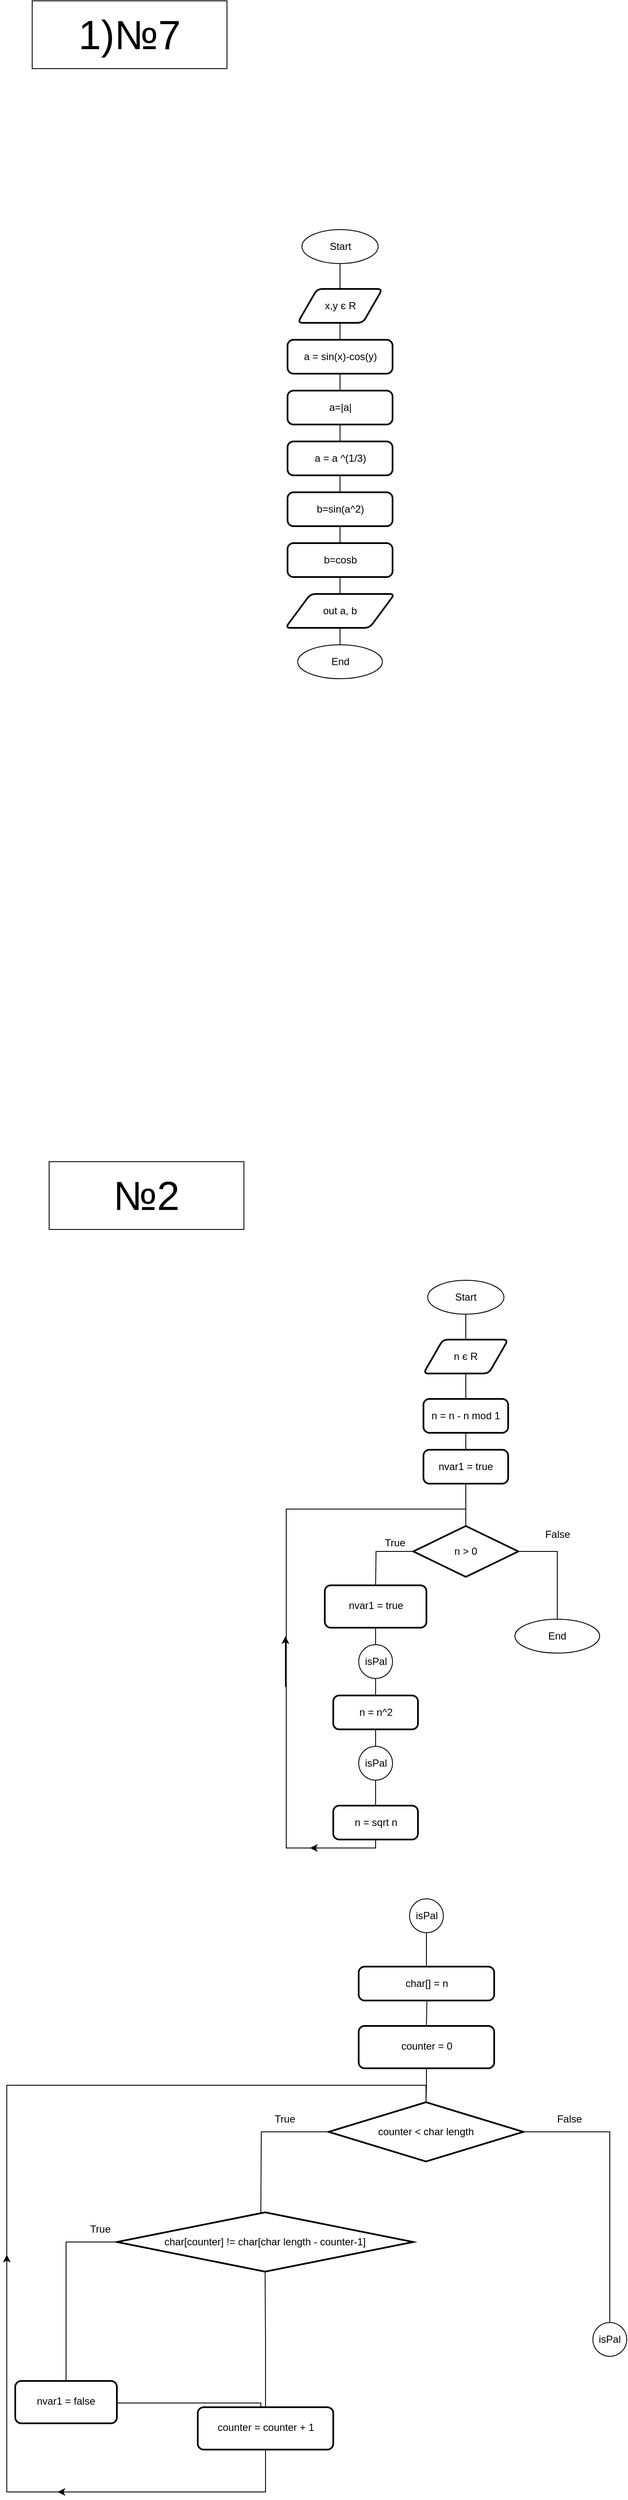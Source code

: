 <mxfile version="15.4.1" type="google"><diagram id="qfLCyd9C8MOaDK87DgNm" name="Page-1"><mxGraphModel dx="1221" dy="1850" grid="1" gridSize="10" guides="1" tooltips="1" connect="1" arrows="1" fold="1" page="1" pageScale="1" pageWidth="827" pageHeight="1169" math="0" shadow="0"><root><mxCell id="0"/><mxCell id="1" parent="0"/><mxCell id="Z7me75dNKIMZ3DT1MqNc-3" style="edgeStyle=orthogonalEdgeStyle;rounded=0;orthogonalLoop=1;jettySize=auto;html=1;endArrow=none;endFill=0;" edge="1" parent="1" source="Z7me75dNKIMZ3DT1MqNc-1" target="Z7me75dNKIMZ3DT1MqNc-2"><mxGeometry relative="1" as="geometry"/></mxCell><mxCell id="Z7me75dNKIMZ3DT1MqNc-1" value="Start" style="ellipse;whiteSpace=wrap;html=1;" vertex="1" parent="1"><mxGeometry x="368.5" y="-810" width="90" height="40" as="geometry"/></mxCell><mxCell id="Z7me75dNKIMZ3DT1MqNc-2" value="x,y є R" style="shape=parallelogram;html=1;strokeWidth=2;perimeter=parallelogramPerimeter;whiteSpace=wrap;rounded=1;arcSize=12;size=0.23;" vertex="1" parent="1"><mxGeometry x="363.5" y="-740" width="100" height="40" as="geometry"/></mxCell><mxCell id="Z7me75dNKIMZ3DT1MqNc-8" style="edgeStyle=orthogonalEdgeStyle;rounded=0;orthogonalLoop=1;jettySize=auto;html=1;entryX=0.5;entryY=1;entryDx=0;entryDy=0;endArrow=none;endFill=0;" edge="1" parent="1" source="Z7me75dNKIMZ3DT1MqNc-4" target="Z7me75dNKIMZ3DT1MqNc-2"><mxGeometry relative="1" as="geometry"/></mxCell><mxCell id="Z7me75dNKIMZ3DT1MqNc-4" value="a = sin(x)-cos(y)" style="rounded=1;whiteSpace=wrap;html=1;absoluteArcSize=1;arcSize=14;strokeWidth=2;" vertex="1" parent="1"><mxGeometry x="351.5" y="-680" width="124" height="40" as="geometry"/></mxCell><mxCell id="Z7me75dNKIMZ3DT1MqNc-9" style="edgeStyle=orthogonalEdgeStyle;rounded=0;orthogonalLoop=1;jettySize=auto;html=1;entryX=0.5;entryY=1;entryDx=0;entryDy=0;endArrow=none;endFill=0;" edge="1" parent="1" source="Z7me75dNKIMZ3DT1MqNc-6" target="Z7me75dNKIMZ3DT1MqNc-4"><mxGeometry relative="1" as="geometry"/></mxCell><mxCell id="Z7me75dNKIMZ3DT1MqNc-6" value="a=|a|" style="rounded=1;whiteSpace=wrap;html=1;absoluteArcSize=1;arcSize=14;strokeWidth=2;" vertex="1" parent="1"><mxGeometry x="351.5" y="-620" width="124" height="40" as="geometry"/></mxCell><mxCell id="Z7me75dNKIMZ3DT1MqNc-10" style="edgeStyle=orthogonalEdgeStyle;rounded=0;orthogonalLoop=1;jettySize=auto;html=1;entryX=0.5;entryY=1;entryDx=0;entryDy=0;endArrow=none;endFill=0;" edge="1" parent="1" source="Z7me75dNKIMZ3DT1MqNc-7" target="Z7me75dNKIMZ3DT1MqNc-6"><mxGeometry relative="1" as="geometry"/></mxCell><mxCell id="Z7me75dNKIMZ3DT1MqNc-7" value="a = a ^(1/3)" style="rounded=1;whiteSpace=wrap;html=1;absoluteArcSize=1;arcSize=14;strokeWidth=2;" vertex="1" parent="1"><mxGeometry x="351.5" y="-560" width="124" height="40" as="geometry"/></mxCell><mxCell id="Z7me75dNKIMZ3DT1MqNc-13" style="edgeStyle=orthogonalEdgeStyle;rounded=0;orthogonalLoop=1;jettySize=auto;html=1;entryX=0.5;entryY=1;entryDx=0;entryDy=0;endArrow=none;endFill=0;" edge="1" parent="1" source="Z7me75dNKIMZ3DT1MqNc-12" target="Z7me75dNKIMZ3DT1MqNc-7"><mxGeometry relative="1" as="geometry"/></mxCell><mxCell id="Z7me75dNKIMZ3DT1MqNc-12" value="b=sin(a^2)" style="rounded=1;whiteSpace=wrap;html=1;absoluteArcSize=1;arcSize=14;strokeWidth=2;" vertex="1" parent="1"><mxGeometry x="351.5" y="-500" width="124" height="40" as="geometry"/></mxCell><mxCell id="Z7me75dNKIMZ3DT1MqNc-15" style="edgeStyle=orthogonalEdgeStyle;rounded=0;orthogonalLoop=1;jettySize=auto;html=1;entryX=0.5;entryY=1;entryDx=0;entryDy=0;endArrow=none;endFill=0;" edge="1" parent="1" source="Z7me75dNKIMZ3DT1MqNc-14" target="Z7me75dNKIMZ3DT1MqNc-12"><mxGeometry relative="1" as="geometry"/></mxCell><mxCell id="Z7me75dNKIMZ3DT1MqNc-14" value="b=cosb" style="rounded=1;whiteSpace=wrap;html=1;absoluteArcSize=1;arcSize=14;strokeWidth=2;" vertex="1" parent="1"><mxGeometry x="351.5" y="-440" width="124" height="40" as="geometry"/></mxCell><mxCell id="Z7me75dNKIMZ3DT1MqNc-18" style="edgeStyle=orthogonalEdgeStyle;rounded=0;orthogonalLoop=1;jettySize=auto;html=1;entryX=0.5;entryY=1;entryDx=0;entryDy=0;endArrow=none;endFill=0;" edge="1" parent="1" source="Z7me75dNKIMZ3DT1MqNc-16" target="Z7me75dNKIMZ3DT1MqNc-14"><mxGeometry relative="1" as="geometry"/></mxCell><mxCell id="Z7me75dNKIMZ3DT1MqNc-16" value="out a, b" style="shape=parallelogram;html=1;strokeWidth=2;perimeter=parallelogramPerimeter;whiteSpace=wrap;rounded=1;arcSize=12;size=0.23;" vertex="1" parent="1"><mxGeometry x="349" y="-380" width="129" height="40" as="geometry"/></mxCell><mxCell id="Z7me75dNKIMZ3DT1MqNc-21" style="edgeStyle=orthogonalEdgeStyle;rounded=0;orthogonalLoop=1;jettySize=auto;html=1;entryX=0.5;entryY=1;entryDx=0;entryDy=0;endArrow=none;endFill=0;" edge="1" parent="1" source="Z7me75dNKIMZ3DT1MqNc-19" target="Z7me75dNKIMZ3DT1MqNc-16"><mxGeometry relative="1" as="geometry"/></mxCell><mxCell id="Z7me75dNKIMZ3DT1MqNc-19" value="End" style="ellipse;whiteSpace=wrap;html=1;" vertex="1" parent="1"><mxGeometry x="363.5" y="-320" width="100" height="40" as="geometry"/></mxCell><mxCell id="Z7me75dNKIMZ3DT1MqNc-24" value="&lt;font style=&quot;font-size: 48px&quot;&gt;1)№7&lt;/font&gt;" style="rounded=0;whiteSpace=wrap;html=1;" vertex="1" parent="1"><mxGeometry x="50" y="-1080" width="230" height="80" as="geometry"/></mxCell><mxCell id="Z7me75dNKIMZ3DT1MqNc-25" value="&lt;font style=&quot;font-size: 48px&quot;&gt;№2&lt;/font&gt;" style="rounded=0;whiteSpace=wrap;html=1;" vertex="1" parent="1"><mxGeometry x="70" y="290" width="230" height="80" as="geometry"/></mxCell><mxCell id="Z7me75dNKIMZ3DT1MqNc-95" style="edgeStyle=orthogonalEdgeStyle;rounded=0;orthogonalLoop=1;jettySize=auto;html=1;fontSize=12;endArrow=none;endFill=0;" edge="1" parent="1" source="Z7me75dNKIMZ3DT1MqNc-27"><mxGeometry relative="1" as="geometry"><mxPoint x="515.5" y="1270" as="targetPoint"/></mxGeometry></mxCell><mxCell id="Z7me75dNKIMZ3DT1MqNc-27" value="isPal" style="ellipse;whiteSpace=wrap;html=1;aspect=fixed;fontSize=12;" vertex="1" parent="1"><mxGeometry x="495.5" y="1160" width="40" height="40" as="geometry"/></mxCell><mxCell id="Z7me75dNKIMZ3DT1MqNc-28" value="Start" style="ellipse;whiteSpace=wrap;html=1;fontSize=12;" vertex="1" parent="1"><mxGeometry x="517" y="430" width="90" height="40" as="geometry"/></mxCell><mxCell id="Z7me75dNKIMZ3DT1MqNc-30" style="edgeStyle=orthogonalEdgeStyle;rounded=0;orthogonalLoop=1;jettySize=auto;html=1;fontSize=12;endArrow=none;endFill=0;" edge="1" parent="1" source="Z7me75dNKIMZ3DT1MqNc-29" target="Z7me75dNKIMZ3DT1MqNc-28"><mxGeometry relative="1" as="geometry"/></mxCell><mxCell id="Z7me75dNKIMZ3DT1MqNc-29" value="n є R" style="shape=parallelogram;html=1;strokeWidth=2;perimeter=parallelogramPerimeter;whiteSpace=wrap;rounded=1;arcSize=12;size=0.23;fontSize=12;" vertex="1" parent="1"><mxGeometry x="512" y="500" width="100" height="40" as="geometry"/></mxCell><mxCell id="Z7me75dNKIMZ3DT1MqNc-34" style="edgeStyle=orthogonalEdgeStyle;rounded=0;orthogonalLoop=1;jettySize=auto;html=1;entryX=0.5;entryY=1;entryDx=0;entryDy=0;fontSize=12;endArrow=none;endFill=0;" edge="1" parent="1" source="Z7me75dNKIMZ3DT1MqNc-32" target="Z7me75dNKIMZ3DT1MqNc-29"><mxGeometry relative="1" as="geometry"/></mxCell><mxCell id="Z7me75dNKIMZ3DT1MqNc-32" value="n = n - n mod 1" style="rounded=1;whiteSpace=wrap;html=1;absoluteArcSize=1;arcSize=14;strokeWidth=2;fontSize=12;" vertex="1" parent="1"><mxGeometry x="512" y="570" width="100" height="40" as="geometry"/></mxCell><mxCell id="Z7me75dNKIMZ3DT1MqNc-37" style="edgeStyle=orthogonalEdgeStyle;rounded=0;orthogonalLoop=1;jettySize=auto;html=1;entryX=0.5;entryY=1;entryDx=0;entryDy=0;fontSize=12;endArrow=none;endFill=0;startArrow=none;" edge="1" parent="1" source="Z7me75dNKIMZ3DT1MqNc-109" target="Z7me75dNKIMZ3DT1MqNc-32"><mxGeometry relative="1" as="geometry"/></mxCell><mxCell id="Z7me75dNKIMZ3DT1MqNc-79" value="False" style="edgeStyle=orthogonalEdgeStyle;rounded=0;orthogonalLoop=1;jettySize=auto;html=1;fontSize=12;endArrow=none;endFill=0;" edge="1" parent="1" source="Z7me75dNKIMZ3DT1MqNc-36" target="Z7me75dNKIMZ3DT1MqNc-80"><mxGeometry x="-0.27" y="-20" relative="1" as="geometry"><mxPoint x="670" y="850" as="targetPoint"/><Array as="points"><mxPoint x="670" y="750"/></Array><mxPoint x="20" y="-20" as="offset"/></mxGeometry></mxCell><mxCell id="Z7me75dNKIMZ3DT1MqNc-82" value="True" style="edgeStyle=orthogonalEdgeStyle;rounded=0;orthogonalLoop=1;jettySize=auto;html=1;entryX=0.5;entryY=0;entryDx=0;entryDy=0;fontSize=12;endArrow=none;endFill=0;" edge="1" parent="1" source="Z7me75dNKIMZ3DT1MqNc-36"><mxGeometry x="-0.477" y="-10" relative="1" as="geometry"><mxPoint x="455.5" y="790" as="targetPoint"/><mxPoint as="offset"/></mxGeometry></mxCell><mxCell id="Z7me75dNKIMZ3DT1MqNc-36" value="n &amp;gt; 0" style="strokeWidth=2;html=1;shape=mxgraph.flowchart.decision;whiteSpace=wrap;fontSize=12;" vertex="1" parent="1"><mxGeometry x="500" y="720" width="124" height="60" as="geometry"/></mxCell><mxCell id="Z7me75dNKIMZ3DT1MqNc-63" style="edgeStyle=orthogonalEdgeStyle;rounded=0;orthogonalLoop=1;jettySize=auto;html=1;fontSize=12;endArrow=none;endFill=0;" edge="1" parent="1" target="Z7me75dNKIMZ3DT1MqNc-47"><mxGeometry relative="1" as="geometry"><mxPoint x="515.5" y="1250" as="sourcePoint"/></mxGeometry></mxCell><mxCell id="Z7me75dNKIMZ3DT1MqNc-92" style="edgeStyle=orthogonalEdgeStyle;rounded=0;orthogonalLoop=1;jettySize=auto;html=1;entryX=0.5;entryY=0;entryDx=0;entryDy=0;entryPerimeter=0;fontSize=12;endArrow=none;endFill=0;" edge="1" parent="1" source="Z7me75dNKIMZ3DT1MqNc-47" target="Z7me75dNKIMZ3DT1MqNc-49"><mxGeometry relative="1" as="geometry"/></mxCell><mxCell id="Z7me75dNKIMZ3DT1MqNc-47" value="counter = 0&lt;sub&gt;&lt;br&gt;&lt;/sub&gt;" style="rounded=1;whiteSpace=wrap;html=1;absoluteArcSize=1;arcSize=14;strokeWidth=2;fontSize=12;" vertex="1" parent="1"><mxGeometry x="435.5" y="1310" width="160" height="50" as="geometry"/></mxCell><mxCell id="Z7me75dNKIMZ3DT1MqNc-50" value="True" style="edgeStyle=orthogonalEdgeStyle;rounded=0;orthogonalLoop=1;jettySize=auto;html=1;fontSize=12;endArrow=none;endFill=0;" edge="1" parent="1" source="Z7me75dNKIMZ3DT1MqNc-49"><mxGeometry x="-0.394" y="-15" relative="1" as="geometry"><mxPoint x="320" y="1530" as="targetPoint"/><mxPoint x="1" as="offset"/></mxGeometry></mxCell><mxCell id="Z7me75dNKIMZ3DT1MqNc-65" style="edgeStyle=orthogonalEdgeStyle;rounded=0;orthogonalLoop=1;jettySize=auto;html=1;fontSize=12;endArrow=none;endFill=0;exitX=0.5;exitY=0;exitDx=0;exitDy=0;exitPerimeter=0;" edge="1" parent="1" source="Z7me75dNKIMZ3DT1MqNc-49"><mxGeometry relative="1" as="geometry"><mxPoint x="20" y="1410" as="targetPoint"/><Array as="points"><mxPoint x="515" y="1380"/><mxPoint x="20" y="1380"/><mxPoint x="20" y="1400"/></Array></mxGeometry></mxCell><mxCell id="Z7me75dNKIMZ3DT1MqNc-67" value="False" style="edgeStyle=orthogonalEdgeStyle;rounded=0;orthogonalLoop=1;jettySize=auto;html=1;entryX=0.5;entryY=0;entryDx=0;entryDy=0;fontSize=12;endArrow=none;endFill=0;" edge="1" parent="1" source="Z7me75dNKIMZ3DT1MqNc-49" target="Z7me75dNKIMZ3DT1MqNc-72"><mxGeometry x="-0.672" y="15" relative="1" as="geometry"><mxPoint x="738" y="1490" as="targetPoint"/><mxPoint as="offset"/></mxGeometry></mxCell><mxCell id="Z7me75dNKIMZ3DT1MqNc-49" value="counter &amp;lt; char length" style="strokeWidth=2;html=1;shape=mxgraph.flowchart.decision;whiteSpace=wrap;fontSize=12;" vertex="1" parent="1"><mxGeometry x="400" y="1400" width="230" height="70" as="geometry"/></mxCell><mxCell id="Z7me75dNKIMZ3DT1MqNc-58" value="True" style="edgeStyle=orthogonalEdgeStyle;rounded=0;orthogonalLoop=1;jettySize=auto;html=1;entryX=0.5;entryY=0;entryDx=0;entryDy=0;fontSize=12;endArrow=none;endFill=0;" edge="1" parent="1" source="Z7me75dNKIMZ3DT1MqNc-52" target="Z7me75dNKIMZ3DT1MqNc-57"><mxGeometry x="-0.821" y="-15" relative="1" as="geometry"><Array as="points"><mxPoint x="90" y="1565"/></Array><mxPoint as="offset"/></mxGeometry></mxCell><mxCell id="Z7me75dNKIMZ3DT1MqNc-52" value="char[counter] != char[char length - counter-1]" style="strokeWidth=2;html=1;shape=mxgraph.flowchart.decision;whiteSpace=wrap;fontSize=12;" vertex="1" parent="1"><mxGeometry x="150" y="1530" width="350" height="70" as="geometry"/></mxCell><mxCell id="Z7me75dNKIMZ3DT1MqNc-60" style="edgeStyle=orthogonalEdgeStyle;rounded=0;orthogonalLoop=1;jettySize=auto;html=1;fontSize=12;endArrow=none;endFill=0;" edge="1" parent="1" source="Z7me75dNKIMZ3DT1MqNc-57"><mxGeometry relative="1" as="geometry"><mxPoint x="320" y="1760" as="targetPoint"/><Array as="points"><mxPoint x="320" y="1755"/></Array></mxGeometry></mxCell><mxCell id="Z7me75dNKIMZ3DT1MqNc-57" value="nvar1 = false&lt;sub&gt;&lt;br&gt;&lt;/sub&gt;" style="rounded=1;whiteSpace=wrap;html=1;absoluteArcSize=1;arcSize=14;strokeWidth=2;fontSize=12;" vertex="1" parent="1"><mxGeometry x="30" y="1729" width="120" height="50" as="geometry"/></mxCell><mxCell id="Z7me75dNKIMZ3DT1MqNc-61" value="" style="endArrow=classic;html=1;strokeColor=default;rounded=0;fontSize=12;edgeStyle=orthogonalEdgeStyle;" edge="1" parent="1"><mxGeometry width="50" height="50" relative="1" as="geometry"><mxPoint x="200" y="1860" as="sourcePoint"/><mxPoint x="80" y="1860" as="targetPoint"/><Array as="points"><mxPoint x="170" y="1860"/><mxPoint x="100" y="1860"/></Array></mxGeometry></mxCell><mxCell id="Z7me75dNKIMZ3DT1MqNc-62" value="" style="endArrow=classic;html=1;strokeColor=default;rounded=0;fontSize=12;edgeStyle=orthogonalEdgeStyle;" edge="1" parent="1"><mxGeometry width="50" height="50" relative="1" as="geometry"><mxPoint x="20" y="1640" as="sourcePoint"/><mxPoint x="20" y="1580" as="targetPoint"/></mxGeometry></mxCell><mxCell id="Z7me75dNKIMZ3DT1MqNc-72" value="isPal" style="ellipse;whiteSpace=wrap;html=1;aspect=fixed;fontSize=12;" vertex="1" parent="1"><mxGeometry x="712" y="1660" width="40" height="40" as="geometry"/></mxCell><mxCell id="Z7me75dNKIMZ3DT1MqNc-80" value="End" style="ellipse;whiteSpace=wrap;html=1;fontSize=12;" vertex="1" parent="1"><mxGeometry x="620" y="830" width="100" height="40" as="geometry"/></mxCell><mxCell id="Z7me75dNKIMZ3DT1MqNc-93" value="isPal" style="ellipse;whiteSpace=wrap;html=1;aspect=fixed;fontSize=12;" vertex="1" parent="1"><mxGeometry x="435.5" y="860" width="40" height="40" as="geometry"/></mxCell><mxCell id="Z7me75dNKIMZ3DT1MqNc-96" style="edgeStyle=orthogonalEdgeStyle;rounded=0;orthogonalLoop=1;jettySize=auto;html=1;fontSize=12;endArrow=none;endFill=0;" edge="1" parent="1" source="Z7me75dNKIMZ3DT1MqNc-94" target="Z7me75dNKIMZ3DT1MqNc-93"><mxGeometry relative="1" as="geometry"/></mxCell><mxCell id="Z7me75dNKIMZ3DT1MqNc-94" value="nvar1 = true&lt;sub&gt;&lt;br&gt;&lt;/sub&gt;" style="rounded=1;whiteSpace=wrap;html=1;absoluteArcSize=1;arcSize=14;strokeWidth=2;fontSize=12;" vertex="1" parent="1"><mxGeometry x="395.5" y="790" width="120" height="50" as="geometry"/></mxCell><mxCell id="Z7me75dNKIMZ3DT1MqNc-98" style="edgeStyle=orthogonalEdgeStyle;rounded=0;orthogonalLoop=1;jettySize=auto;html=1;entryX=0.5;entryY=1;entryDx=0;entryDy=0;fontSize=12;endArrow=none;endFill=0;" edge="1" parent="1" source="Z7me75dNKIMZ3DT1MqNc-97" target="Z7me75dNKIMZ3DT1MqNc-93"><mxGeometry relative="1" as="geometry"/></mxCell><mxCell id="Z7me75dNKIMZ3DT1MqNc-97" value="n = n^2" style="rounded=1;whiteSpace=wrap;html=1;absoluteArcSize=1;arcSize=14;strokeWidth=2;fontSize=12;" vertex="1" parent="1"><mxGeometry x="405.5" y="920" width="100" height="40" as="geometry"/></mxCell><mxCell id="Z7me75dNKIMZ3DT1MqNc-100" style="edgeStyle=orthogonalEdgeStyle;rounded=0;orthogonalLoop=1;jettySize=auto;html=1;entryX=0.5;entryY=1;entryDx=0;entryDy=0;fontSize=12;endArrow=none;endFill=0;" edge="1" parent="1" source="Z7me75dNKIMZ3DT1MqNc-99" target="Z7me75dNKIMZ3DT1MqNc-97"><mxGeometry relative="1" as="geometry"/></mxCell><mxCell id="Z7me75dNKIMZ3DT1MqNc-99" value="isPal" style="ellipse;whiteSpace=wrap;html=1;aspect=fixed;fontSize=12;" vertex="1" parent="1"><mxGeometry x="435.5" y="980" width="40" height="40" as="geometry"/></mxCell><mxCell id="Z7me75dNKIMZ3DT1MqNc-102" style="edgeStyle=orthogonalEdgeStyle;rounded=0;orthogonalLoop=1;jettySize=auto;html=1;entryX=0.5;entryY=1;entryDx=0;entryDy=0;fontSize=12;endArrow=none;endFill=0;" edge="1" parent="1" source="Z7me75dNKIMZ3DT1MqNc-101" target="Z7me75dNKIMZ3DT1MqNc-99"><mxGeometry relative="1" as="geometry"/></mxCell><mxCell id="Z7me75dNKIMZ3DT1MqNc-103" style="edgeStyle=orthogonalEdgeStyle;rounded=0;orthogonalLoop=1;jettySize=auto;html=1;entryX=0.5;entryY=0;entryDx=0;entryDy=0;entryPerimeter=0;fontSize=12;endArrow=none;endFill=0;" edge="1" parent="1" source="Z7me75dNKIMZ3DT1MqNc-101" target="Z7me75dNKIMZ3DT1MqNc-36"><mxGeometry relative="1" as="geometry"><Array as="points"><mxPoint x="455" y="1100"/><mxPoint x="350" y="1100"/><mxPoint x="350" y="700"/><mxPoint x="562" y="700"/></Array></mxGeometry></mxCell><mxCell id="Z7me75dNKIMZ3DT1MqNc-101" value="n = sqrt n" style="rounded=1;whiteSpace=wrap;html=1;absoluteArcSize=1;arcSize=14;strokeWidth=2;fontSize=12;" vertex="1" parent="1"><mxGeometry x="405.5" y="1050" width="100" height="40" as="geometry"/></mxCell><mxCell id="Z7me75dNKIMZ3DT1MqNc-104" value="" style="endArrow=classic;html=1;strokeColor=default;rounded=0;fontSize=12;edgeStyle=orthogonalEdgeStyle;" edge="1" parent="1"><mxGeometry width="50" height="50" relative="1" as="geometry"><mxPoint x="349" y="910" as="sourcePoint"/><mxPoint x="349" y="850" as="targetPoint"/></mxGeometry></mxCell><mxCell id="Z7me75dNKIMZ3DT1MqNc-105" value="" style="endArrow=classic;html=1;strokeColor=default;rounded=0;fontSize=12;edgeStyle=orthogonalEdgeStyle;" edge="1" parent="1"><mxGeometry width="50" height="50" relative="1" as="geometry"><mxPoint x="448" y="1100" as="sourcePoint"/><mxPoint x="378" y="1100" as="targetPoint"/></mxGeometry></mxCell><mxCell id="Z7me75dNKIMZ3DT1MqNc-107" style="edgeStyle=orthogonalEdgeStyle;rounded=0;orthogonalLoop=1;jettySize=auto;html=1;fontSize=12;endArrow=none;endFill=0;" edge="1" parent="1" source="Z7me75dNKIMZ3DT1MqNc-106"><mxGeometry relative="1" as="geometry"><mxPoint x="20" y="1410" as="targetPoint"/><Array as="points"><mxPoint x="325" y="1860"/><mxPoint x="20" y="1860"/></Array></mxGeometry></mxCell><mxCell id="Z7me75dNKIMZ3DT1MqNc-108" style="edgeStyle=orthogonalEdgeStyle;rounded=0;orthogonalLoop=1;jettySize=auto;html=1;exitX=0.5;exitY=0;exitDx=0;exitDy=0;entryX=0.5;entryY=1;entryDx=0;entryDy=0;entryPerimeter=0;fontSize=12;endArrow=none;endFill=0;" edge="1" parent="1" source="Z7me75dNKIMZ3DT1MqNc-106" target="Z7me75dNKIMZ3DT1MqNc-52"><mxGeometry relative="1" as="geometry"/></mxCell><mxCell id="Z7me75dNKIMZ3DT1MqNc-106" value="counter = counter + 1&lt;sub&gt;&lt;br&gt;&lt;/sub&gt;" style="rounded=1;whiteSpace=wrap;html=1;absoluteArcSize=1;arcSize=14;strokeWidth=2;fontSize=12;" vertex="1" parent="1"><mxGeometry x="245.5" y="1760" width="160" height="50" as="geometry"/></mxCell><mxCell id="Z7me75dNKIMZ3DT1MqNc-109" value="nvar1 = true" style="rounded=1;whiteSpace=wrap;html=1;absoluteArcSize=1;arcSize=14;strokeWidth=2;fontSize=12;" vertex="1" parent="1"><mxGeometry x="512" y="630" width="100" height="40" as="geometry"/></mxCell><mxCell id="Z7me75dNKIMZ3DT1MqNc-110" value="" style="edgeStyle=orthogonalEdgeStyle;rounded=0;orthogonalLoop=1;jettySize=auto;html=1;entryX=0.5;entryY=1;entryDx=0;entryDy=0;fontSize=12;endArrow=none;endFill=0;" edge="1" parent="1" source="Z7me75dNKIMZ3DT1MqNc-36" target="Z7me75dNKIMZ3DT1MqNc-109"><mxGeometry relative="1" as="geometry"><mxPoint x="562" y="720" as="sourcePoint"/><mxPoint x="562" y="610" as="targetPoint"/></mxGeometry></mxCell><mxCell id="Z7me75dNKIMZ3DT1MqNc-111" value="char[] = n" style="rounded=1;whiteSpace=wrap;html=1;absoluteArcSize=1;arcSize=14;strokeWidth=2;fontSize=12;" vertex="1" parent="1"><mxGeometry x="435.5" y="1240" width="160" height="40" as="geometry"/></mxCell></root></mxGraphModel></diagram></mxfile>